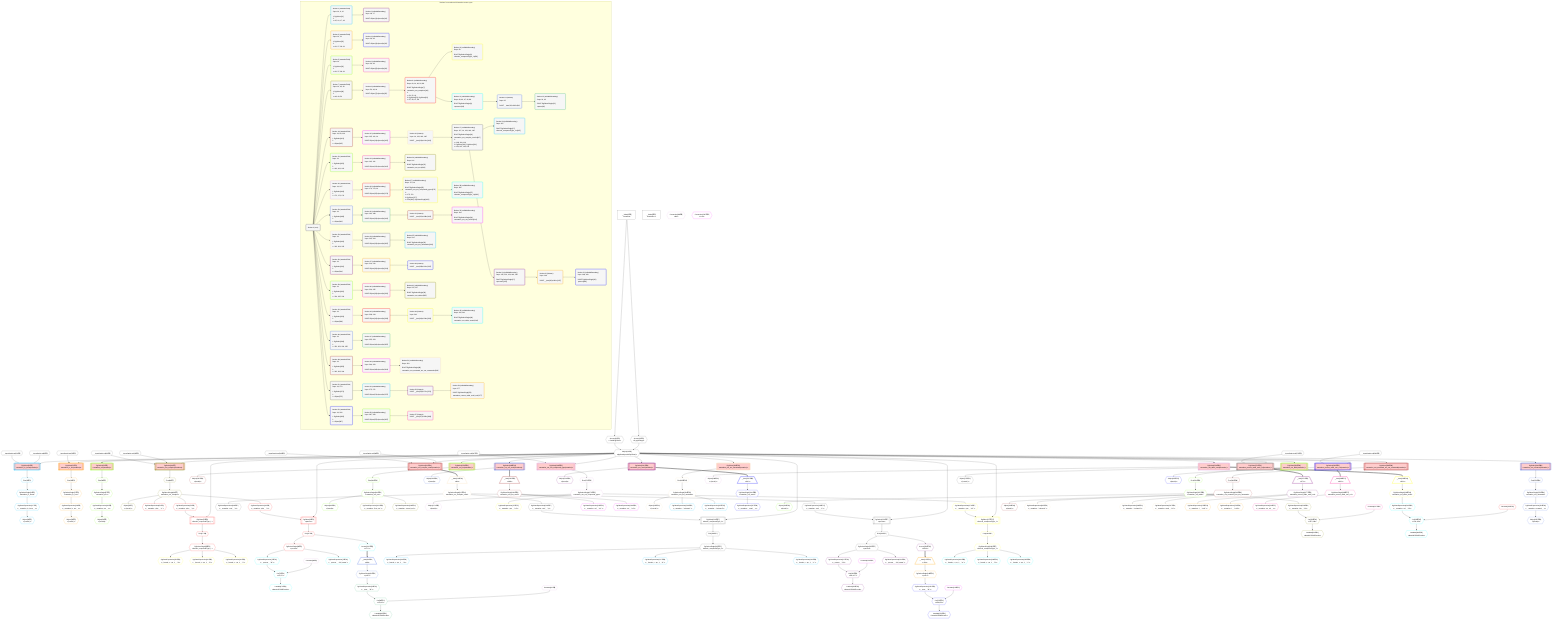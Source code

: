 %%{init: {'themeVariables': { 'fontSize': '12px'}}}%%
graph TD
    classDef path fill:#eee,stroke:#000,color:#000
    classDef plan fill:#fff,stroke-width:1px,color:#000
    classDef itemplan fill:#fff,stroke-width:2px,color:#000
    classDef unbatchedplan fill:#dff,stroke-width:1px,color:#000
    classDef sideeffectplan fill:#fcc,stroke-width:2px,color:#000
    classDef bucket fill:#f6f6f6,color:#000,stroke-width:2px,text-align:left


    %% define steps
    __Value3["__Value[3∈0]<br />ᐸcontextᐳ"]:::plan
    __Value5["__Value[5∈0]<br />ᐸrootValueᐳ"]:::plan
    __InputStaticLeaf9{{"__InputStaticLeaf[9∈0]"}}:::plan
    __InputStaticLeaf10{{"__InputStaticLeaf[10∈0]"}}:::plan
    Access12{{"Access[12∈0]<br />ᐸ3.pgSettingsᐳ"}}:::plan
    Access13{{"Access[13∈0]<br />ᐸ3.withPgClientᐳ"}}:::plan
    Object14{{"Object[14∈0]<br />ᐸ{pgSettings,withPgClient}ᐳ"}}:::plan
    PgSelect11[["PgSelect[11∈1]<br />ᐸmutation_in_inout(mutation)ᐳ"]]:::sideeffectplan
    First15{{"First[15∈1]"}}:::plan
    PgSelectSingle16{{"PgSelectSingle[16∈1]<br />ᐸmutation_in_inoutᐳ"}}:::plan
    PgClassExpression17{{"PgClassExpression[17∈1]<br />ᐸ__mutation_in_inout__.vᐳ"}}:::plan
    Object18{{"Object[18∈1]<br />ᐸ{result}ᐳ"}}:::plan
    __InputStaticLeaf21{{"__InputStaticLeaf[21∈0]"}}:::plan
    PgSelect22[["PgSelect[22∈3]<br />ᐸmutation_in_out(mutation)ᐳ"]]:::sideeffectplan
    First26{{"First[26∈3]"}}:::plan
    PgSelectSingle27{{"PgSelectSingle[27∈3]<br />ᐸmutation_in_outᐳ"}}:::plan
    PgClassExpression28{{"PgClassExpression[28∈3]<br />ᐸ__mutation_in_out__.vᐳ"}}:::plan
    Object29{{"Object[29∈3]<br />ᐸ{result}ᐳ"}}:::plan
    PgSelect32[["PgSelect[32∈5]<br />ᐸmutation_out(mutation)ᐳ"]]:::sideeffectplan
    First36{{"First[36∈5]"}}:::plan
    PgSelectSingle37{{"PgSelectSingle[37∈5]<br />ᐸmutation_outᐳ"}}:::plan
    PgClassExpression38{{"PgClassExpression[38∈5]<br />ᐸ__mutation_out__.vᐳ"}}:::plan
    Object39{{"Object[39∈5]<br />ᐸ{result}ᐳ"}}:::plan
    __InputStaticLeaf42{{"__InputStaticLeaf[42∈0]"}}:::plan
    __InputStaticLeaf43{{"__InputStaticLeaf[43∈0]"}}:::plan
    PgSelect44[["PgSelect[44∈7]<br />ᐸmutation_out_complex(mutation)ᐳ"]]:::sideeffectplan
    First48{{"First[48∈7]"}}:::plan
    PgSelectSingle49{{"PgSelectSingle[49∈7]<br />ᐸmutation_out_complexᐳ"}}:::plan
    Object50{{"Object[50∈7]<br />ᐸ{result}ᐳ"}}:::plan
    PgClassExpression51{{"PgClassExpression[51∈9]<br />ᐸ__mutation...plex__.”x”ᐳ"}}:::plan
    PgClassExpression52{{"PgClassExpression[52∈9]<br />ᐸ__mutation...plex__.”y”ᐳ"}}:::plan
    PgSelect53[["PgSelect[53∈9]<br />ᐸfrmcdc_compoundType_1ᐳ"]]:::plan
    First57{{"First[57∈9]"}}:::plan
    PgSelectSingle58{{"PgSelectSingle[58∈9]<br />ᐸfrmcdc_compoundType_1ᐳ"}}:::plan
    PgClassExpression59{{"PgClassExpression[59∈10]<br />ᐸ__frmcdc_c...pe_1__.”a”ᐳ"}}:::plan
    PgClassExpression60{{"PgClassExpression[60∈10]<br />ᐸ__frmcdc_c...pe_1__.”b”ᐳ"}}:::plan
    PgClassExpression61{{"PgClassExpression[61∈10]<br />ᐸ__frmcdc_c...pe_1__.”c”ᐳ"}}:::plan
    PgClassExpression62{{"PgClassExpression[62∈9]<br />ᐸ__mutation...plex__.”z”ᐳ"}}:::plan
    PgSelect63[["PgSelect[63∈9]<br />ᐸpersonᐳ"]]:::plan
    First67{{"First[67∈9]"}}:::plan
    PgSelectSingle68{{"PgSelectSingle[68∈9]<br />ᐸpersonᐳ"}}:::plan
    Constant69{{"Constant[69∈8]"}}:::plan
    PgClassExpression70{{"PgClassExpression[70∈11]<br />ᐸ__person__.”id”ᐳ"}}:::plan
    List71{{"List[71∈11]<br />ᐸ69,70ᐳ"}}:::plan
    Lambda72{{"Lambda[72∈11]<br />ᐸbase64JSONEncodeᐳ"}}:::plan
    PgClassExpression74{{"PgClassExpression[74∈11]<br />ᐸ__person__...full_name”ᐳ"}}:::plan
    Connection88{{"Connection[88∈8]<br />ᐸ84ᐳ"}}:::plan
    Access292{{"Access[292∈11]<br />ᐸ67.0ᐳ"}}:::plan
    __Item90[/"__Item[90∈12]<br />ᐸ292ᐳ"\]:::itemplan
    PgSelectSingle91{{"PgSelectSingle[91∈12]<br />ᐸpostᐳ"}}:::plan
    Constant92{{"Constant[92∈8]"}}:::plan
    PgClassExpression93{{"PgClassExpression[93∈13]<br />ᐸ__post__.”id”ᐳ"}}:::plan
    List94{{"List[94∈13]<br />ᐸ92,93ᐳ"}}:::plan
    Lambda95{{"Lambda[95∈13]<br />ᐸbase64JSONEncodeᐳ"}}:::plan
    __InputStaticLeaf99{{"__InputStaticLeaf[99∈0]"}}:::plan
    __InputStaticLeaf100{{"__InputStaticLeaf[100∈0]"}}:::plan
    PgSelect101[["PgSelect[101∈14]<br />ᐸmutation_out_complex_setof(mutation)ᐳ"]]:::sideeffectplan
    Object105{{"Object[105∈14]<br />ᐸ{result}ᐳ"}}:::plan
    __Item106[/"__Item[106∈16]<br />ᐸ101ᐳ"\]:::itemplan
    PgSelectSingle107{{"PgSelectSingle[107∈16]<br />ᐸmutation_out_complex_setofᐳ"}}:::plan
    PgClassExpression108{{"PgClassExpression[108∈17]<br />ᐸ__mutation...etof__.”x”ᐳ"}}:::plan
    PgClassExpression109{{"PgClassExpression[109∈17]<br />ᐸ__mutation...etof__.”y”ᐳ"}}:::plan
    PgSelect110[["PgSelect[110∈17]<br />ᐸfrmcdc_compoundType_1ᐳ"]]:::plan
    First114{{"First[114∈17]"}}:::plan
    PgSelectSingle115{{"PgSelectSingle[115∈17]<br />ᐸfrmcdc_compoundType_1ᐳ"}}:::plan
    PgClassExpression116{{"PgClassExpression[116∈18]<br />ᐸ__frmcdc_c...pe_1__.”a”ᐳ"}}:::plan
    PgClassExpression117{{"PgClassExpression[117∈18]<br />ᐸ__frmcdc_c...pe_1__.”b”ᐳ"}}:::plan
    PgClassExpression118{{"PgClassExpression[118∈18]<br />ᐸ__frmcdc_c...pe_1__.”c”ᐳ"}}:::plan
    PgClassExpression119{{"PgClassExpression[119∈17]<br />ᐸ__mutation...etof__.”z”ᐳ"}}:::plan
    PgSelect120[["PgSelect[120∈17]<br />ᐸpersonᐳ"]]:::plan
    First124{{"First[124∈17]"}}:::plan
    PgSelectSingle125{{"PgSelectSingle[125∈17]<br />ᐸpersonᐳ"}}:::plan
    Constant126{{"Constant[126∈15]"}}:::plan
    PgClassExpression127{{"PgClassExpression[127∈19]<br />ᐸ__person__.”id”ᐳ"}}:::plan
    List128{{"List[128∈19]<br />ᐸ126,127ᐳ"}}:::plan
    Lambda129{{"Lambda[129∈19]<br />ᐸbase64JSONEncodeᐳ"}}:::plan
    PgClassExpression131{{"PgClassExpression[131∈19]<br />ᐸ__person__...full_name”ᐳ"}}:::plan
    Connection145{{"Connection[145∈15]<br />ᐸ141ᐳ"}}:::plan
    Access291{{"Access[291∈19]<br />ᐸ124.0ᐳ"}}:::plan
    __Item147[/"__Item[147∈20]<br />ᐸ291ᐳ"\]:::itemplan
    PgSelectSingle148{{"PgSelectSingle[148∈20]<br />ᐸpostᐳ"}}:::plan
    Constant149{{"Constant[149∈15]"}}:::plan
    PgClassExpression150{{"PgClassExpression[150∈21]<br />ᐸ__post__.”id”ᐳ"}}:::plan
    List151{{"List[151∈21]<br />ᐸ149,150ᐳ"}}:::plan
    Lambda152{{"Lambda[152∈21]<br />ᐸbase64JSONEncodeᐳ"}}:::plan
    PgSelect156[["PgSelect[156∈22]<br />ᐸmutation_out_out(mutation)ᐳ"]]:::sideeffectplan
    First160{{"First[160∈22]"}}:::plan
    PgSelectSingle161{{"PgSelectSingle[161∈22]<br />ᐸmutation_out_outᐳ"}}:::plan
    Object162{{"Object[162∈22]<br />ᐸ{result}ᐳ"}}:::plan
    PgClassExpression163{{"PgClassExpression[163∈24]<br />ᐸ__mutation...first_out”ᐳ"}}:::plan
    PgClassExpression164{{"PgClassExpression[164∈24]<br />ᐸ__mutation...econd_out”ᐳ"}}:::plan
    __InputStaticLeaf167{{"__InputStaticLeaf[167∈0]"}}:::plan
    PgSelect168[["PgSelect[168∈25]<br />ᐸmutation_out_out_compound_type(mutation)ᐳ"]]:::sideeffectplan
    First172{{"First[172∈25]"}}:::plan
    PgSelectSingle173{{"PgSelectSingle[173∈25]<br />ᐸmutation_out_out_compound_typeᐳ"}}:::plan
    Object174{{"Object[174∈25]<br />ᐸ{result}ᐳ"}}:::plan
    PgClassExpression175{{"PgClassExpression[175∈27]<br />ᐸ__mutation...ype__.”o1”ᐳ"}}:::plan
    PgClassExpression176{{"PgClassExpression[176∈27]<br />ᐸ__mutation...ype__.”o2”ᐳ"}}:::plan
    PgSelect177[["PgSelect[177∈27]<br />ᐸfrmcdc_compoundType_1ᐳ"]]:::plan
    First181{{"First[181∈27]"}}:::plan
    PgSelectSingle182{{"PgSelectSingle[182∈27]<br />ᐸfrmcdc_compoundType_1ᐳ"}}:::plan
    PgClassExpression183{{"PgClassExpression[183∈28]<br />ᐸ__frmcdc_c...pe_1__.”a”ᐳ"}}:::plan
    PgClassExpression184{{"PgClassExpression[184∈28]<br />ᐸ__frmcdc_c...pe_1__.”b”ᐳ"}}:::plan
    PgClassExpression185{{"PgClassExpression[185∈28]<br />ᐸ__frmcdc_c...pe_1__.”c”ᐳ"}}:::plan
    PgSelect188[["PgSelect[188∈29]<br />ᐸmutation_out_out_setof(mutation)ᐳ"]]:::sideeffectplan
    Object192{{"Object[192∈29]<br />ᐸ{result}ᐳ"}}:::plan
    __Item193[/"__Item[193∈31]<br />ᐸ188ᐳ"\]:::itemplan
    PgSelectSingle194{{"PgSelectSingle[194∈31]<br />ᐸmutation_out_out_setofᐳ"}}:::plan
    PgClassExpression195{{"PgClassExpression[195∈32]<br />ᐸ__mutation...tof__.”o1”ᐳ"}}:::plan
    PgClassExpression196{{"PgClassExpression[196∈32]<br />ᐸ__mutation...tof__.”o2”ᐳ"}}:::plan
    PgSelect199[["PgSelect[199∈33]<br />ᐸmutation_out_out_unnamed(mutation)ᐳ"]]:::sideeffectplan
    First203{{"First[203∈33]"}}:::plan
    PgSelectSingle204{{"PgSelectSingle[204∈33]<br />ᐸmutation_out_out_unnamedᐳ"}}:::plan
    Object205{{"Object[205∈33]<br />ᐸ{result}ᐳ"}}:::plan
    PgClassExpression206{{"PgClassExpression[206∈35]<br />ᐸ__mutation....”column1”ᐳ"}}:::plan
    PgClassExpression207{{"PgClassExpression[207∈35]<br />ᐸ__mutation....”column2”ᐳ"}}:::plan
    PgSelect210[["PgSelect[210∈36]<br />ᐸmutation_out_setof(mutation)ᐳ"]]:::sideeffectplan
    Object214{{"Object[214∈36]<br />ᐸ{result}ᐳ"}}:::plan
    __Item215[/"__Item[215∈38]<br />ᐸ210ᐳ"\]:::itemplan
    PgSelectSingle216{{"PgSelectSingle[216∈38]<br />ᐸmutation_out_setofᐳ"}}:::plan
    PgClassExpression217{{"PgClassExpression[217∈38]<br />ᐸ__mutation..._setof__.vᐳ"}}:::plan
    PgSelect220[["PgSelect[220∈39]<br />ᐸmutation_out_table(mutation)ᐳ"]]:::sideeffectplan
    First224{{"First[224∈39]"}}:::plan
    PgSelectSingle225{{"PgSelectSingle[225∈39]<br />ᐸmutation_out_tableᐳ"}}:::plan
    Object226{{"Object[226∈39]<br />ᐸ{result}ᐳ"}}:::plan
    Constant227{{"Constant[227∈40]"}}:::plan
    PgClassExpression228{{"PgClassExpression[228∈41]<br />ᐸ__mutation...ble__.”id”ᐳ"}}:::plan
    List229{{"List[229∈41]<br />ᐸ227,228ᐳ"}}:::plan
    Lambda230{{"Lambda[230∈41]<br />ᐸbase64JSONEncodeᐳ"}}:::plan
    PgSelect234[["PgSelect[234∈42]<br />ᐸmutation_out_table_setof(mutation)ᐳ"]]:::sideeffectplan
    Object238{{"Object[238∈42]<br />ᐸ{result}ᐳ"}}:::plan
    __Item239[/"__Item[239∈44]<br />ᐸ234ᐳ"\]:::itemplan
    PgSelectSingle240{{"PgSelectSingle[240∈44]<br />ᐸmutation_out_table_setofᐳ"}}:::plan
    Constant241{{"Constant[241∈43]"}}:::plan
    PgClassExpression242{{"PgClassExpression[242∈45]<br />ᐸ__mutation...tof__.”id”ᐳ"}}:::plan
    List243{{"List[243∈45]<br />ᐸ241,242ᐳ"}}:::plan
    Lambda244{{"Lambda[244∈45]<br />ᐸbase64JSONEncodeᐳ"}}:::plan
    PgSelect248[["PgSelect[248∈46]<br />ᐸmutation_out_unnamed(mutation)ᐳ"]]:::sideeffectplan
    First252{{"First[252∈46]"}}:::plan
    PgSelectSingle253{{"PgSelectSingle[253∈46]<br />ᐸmutation_out_unnamedᐳ"}}:::plan
    PgClassExpression254{{"PgClassExpression[254∈46]<br />ᐸ__mutation...nnamed__.vᐳ"}}:::plan
    Object255{{"Object[255∈46]<br />ᐸ{result}ᐳ"}}:::plan
    PgSelect258[["PgSelect[258∈48]<br />ᐸmutation_out_unnamed_out_out_unnamed(mutation)ᐳ"]]:::sideeffectplan
    First262{{"First[262∈48]"}}:::plan
    PgSelectSingle263{{"PgSelectSingle[263∈48]<br />ᐸmutation_out_unnamed_out_out_unnamedᐳ"}}:::plan
    Object264{{"Object[264∈48]<br />ᐸ{result}ᐳ"}}:::plan
    PgClassExpression265{{"PgClassExpression[265∈50]<br />ᐸ__mutation....”column1”ᐳ"}}:::plan
    PgClassExpression266{{"PgClassExpression[266∈50]<br />ᐸ__mutation....”column3”ᐳ"}}:::plan
    PgClassExpression267{{"PgClassExpression[267∈50]<br />ᐸ__mutation...med__.”o2”ᐳ"}}:::plan
    __InputStaticLeaf270{{"__InputStaticLeaf[270∈0]"}}:::plan
    PgSelect271[["PgSelect[271∈51]<br />ᐸmutation_returns_table_multi_col(mutation)ᐳ"]]:::sideeffectplan
    Object275{{"Object[275∈51]<br />ᐸ{result}ᐳ"}}:::plan
    __Item276[/"__Item[276∈53]<br />ᐸ271ᐳ"\]:::itemplan
    PgSelectSingle277{{"PgSelectSingle[277∈53]<br />ᐸmutation_returns_table_multi_colᐳ"}}:::plan
    PgClassExpression278{{"PgClassExpression[278∈54]<br />ᐸ__mutation...l__.”col1”ᐳ"}}:::plan
    PgClassExpression279{{"PgClassExpression[279∈54]<br />ᐸ__mutation...l__.”col2”ᐳ"}}:::plan
    __InputStaticLeaf282{{"__InputStaticLeaf[282∈0]"}}:::plan
    PgSelect283[["PgSelect[283∈55]<br />ᐸmutation_returns_table_one_col(mutation)ᐳ"]]:::sideeffectplan
    Object287{{"Object[287∈55]<br />ᐸ{result}ᐳ"}}:::plan
    __Item288[/"__Item[288∈57]<br />ᐸ283ᐳ"\]:::itemplan
    PgSelectSingle289{{"PgSelectSingle[289∈57]<br />ᐸmutation_returns_table_one_colᐳ"}}:::plan
    PgClassExpression290{{"PgClassExpression[290∈57]<br />ᐸ__mutation...ne_col__.vᐳ"}}:::plan

    %% plan dependencies
    __Value3 --> Access12
    __Value3 --> Access13
    Access12 & Access13 --> Object14
    Object14 & __InputStaticLeaf9 & __InputStaticLeaf10 --> PgSelect11
    PgSelect11 --> First15
    First15 --> PgSelectSingle16
    PgSelectSingle16 --> PgClassExpression17
    PgClassExpression17 --> Object18
    Object14 & __InputStaticLeaf21 --> PgSelect22
    PgSelect22 --> First26
    First26 --> PgSelectSingle27
    PgSelectSingle27 --> PgClassExpression28
    PgClassExpression28 --> Object29
    Object14 --> PgSelect32
    PgSelect32 --> First36
    First36 --> PgSelectSingle37
    PgSelectSingle37 --> PgClassExpression38
    PgClassExpression38 --> Object39
    Object14 & __InputStaticLeaf42 & __InputStaticLeaf43 --> PgSelect44
    PgSelect44 --> First48
    First48 --> PgSelectSingle49
    PgSelectSingle49 --> Object50
    PgSelectSingle49 --> PgClassExpression51
    PgSelectSingle49 --> PgClassExpression52
    Object14 & PgClassExpression52 --> PgSelect53
    PgSelect53 --> First57
    First57 --> PgSelectSingle58
    PgSelectSingle58 --> PgClassExpression59
    PgSelectSingle58 --> PgClassExpression60
    PgSelectSingle58 --> PgClassExpression61
    PgSelectSingle49 --> PgClassExpression62
    Object14 & PgClassExpression62 --> PgSelect63
    PgSelect63 --> First67
    First67 --> PgSelectSingle68
    PgSelectSingle68 --> PgClassExpression70
    Constant69 & PgClassExpression70 --> List71
    List71 --> Lambda72
    PgSelectSingle68 --> PgClassExpression74
    First67 --> Access292
    Access292 ==> __Item90
    __Item90 --> PgSelectSingle91
    PgSelectSingle91 --> PgClassExpression93
    Constant92 & PgClassExpression93 --> List94
    List94 --> Lambda95
    Object14 & __InputStaticLeaf99 & __InputStaticLeaf100 --> PgSelect101
    PgSelect101 --> Object105
    PgSelect101 ==> __Item106
    __Item106 --> PgSelectSingle107
    PgSelectSingle107 --> PgClassExpression108
    PgSelectSingle107 --> PgClassExpression109
    Object14 & PgClassExpression109 --> PgSelect110
    PgSelect110 --> First114
    First114 --> PgSelectSingle115
    PgSelectSingle115 --> PgClassExpression116
    PgSelectSingle115 --> PgClassExpression117
    PgSelectSingle115 --> PgClassExpression118
    PgSelectSingle107 --> PgClassExpression119
    Object14 & PgClassExpression119 --> PgSelect120
    PgSelect120 --> First124
    First124 --> PgSelectSingle125
    PgSelectSingle125 --> PgClassExpression127
    Constant126 & PgClassExpression127 --> List128
    List128 --> Lambda129
    PgSelectSingle125 --> PgClassExpression131
    First124 --> Access291
    Access291 ==> __Item147
    __Item147 --> PgSelectSingle148
    PgSelectSingle148 --> PgClassExpression150
    Constant149 & PgClassExpression150 --> List151
    List151 --> Lambda152
    Object14 --> PgSelect156
    PgSelect156 --> First160
    First160 --> PgSelectSingle161
    PgSelectSingle161 --> Object162
    PgSelectSingle161 --> PgClassExpression163
    PgSelectSingle161 --> PgClassExpression164
    Object14 & __InputStaticLeaf167 --> PgSelect168
    PgSelect168 --> First172
    First172 --> PgSelectSingle173
    PgSelectSingle173 --> Object174
    PgSelectSingle173 --> PgClassExpression175
    PgSelectSingle173 --> PgClassExpression176
    Object14 & PgClassExpression176 --> PgSelect177
    PgSelect177 --> First181
    First181 --> PgSelectSingle182
    PgSelectSingle182 --> PgClassExpression183
    PgSelectSingle182 --> PgClassExpression184
    PgSelectSingle182 --> PgClassExpression185
    Object14 --> PgSelect188
    PgSelect188 --> Object192
    PgSelect188 ==> __Item193
    __Item193 --> PgSelectSingle194
    PgSelectSingle194 --> PgClassExpression195
    PgSelectSingle194 --> PgClassExpression196
    Object14 --> PgSelect199
    PgSelect199 --> First203
    First203 --> PgSelectSingle204
    PgSelectSingle204 --> Object205
    PgSelectSingle204 --> PgClassExpression206
    PgSelectSingle204 --> PgClassExpression207
    Object14 --> PgSelect210
    PgSelect210 --> Object214
    PgSelect210 ==> __Item215
    __Item215 --> PgSelectSingle216
    PgSelectSingle216 --> PgClassExpression217
    Object14 --> PgSelect220
    PgSelect220 --> First224
    First224 --> PgSelectSingle225
    PgSelectSingle225 --> Object226
    PgSelectSingle225 --> PgClassExpression228
    Constant227 & PgClassExpression228 --> List229
    List229 --> Lambda230
    Object14 --> PgSelect234
    PgSelect234 --> Object238
    PgSelect234 ==> __Item239
    __Item239 --> PgSelectSingle240
    PgSelectSingle240 --> PgClassExpression242
    Constant241 & PgClassExpression242 --> List243
    List243 --> Lambda244
    Object14 --> PgSelect248
    PgSelect248 --> First252
    First252 --> PgSelectSingle253
    PgSelectSingle253 --> PgClassExpression254
    PgClassExpression254 --> Object255
    Object14 --> PgSelect258
    PgSelect258 --> First262
    First262 --> PgSelectSingle263
    PgSelectSingle263 --> Object264
    PgSelectSingle263 --> PgClassExpression265
    PgSelectSingle263 --> PgClassExpression266
    PgSelectSingle263 --> PgClassExpression267
    Object14 & __InputStaticLeaf270 --> PgSelect271
    PgSelect271 --> Object275
    PgSelect271 ==> __Item276
    __Item276 --> PgSelectSingle277
    PgSelectSingle277 --> PgClassExpression278
    PgSelectSingle277 --> PgClassExpression279
    Object14 & __InputStaticLeaf282 --> PgSelect283
    PgSelect283 --> Object287
    PgSelect283 ==> __Item288
    __Item288 --> PgSelectSingle289
    PgSelectSingle289 --> PgClassExpression290

    subgraph "Buckets for mutations/v4/mutation-return-types"
    Bucket0("Bucket 0 (root)"):::bucket
    classDef bucket0 stroke:#696969
    class Bucket0,__Value3,__Value5,__InputStaticLeaf9,__InputStaticLeaf10,Access12,Access13,Object14,__InputStaticLeaf21,__InputStaticLeaf42,__InputStaticLeaf43,__InputStaticLeaf99,__InputStaticLeaf100,__InputStaticLeaf167,__InputStaticLeaf270,__InputStaticLeaf282 bucket0
    Bucket1("Bucket 1 (mutationField)<br />Deps: 14, 9, 10<br /><br />1: PgSelect[11]<br />2: <br />ᐳ: 15, 16, 17, 18"):::bucket
    classDef bucket1 stroke:#00bfff
    class Bucket1,PgSelect11,First15,PgSelectSingle16,PgClassExpression17,Object18 bucket1
    Bucket2("Bucket 2 (nullableBoundary)<br />Deps: 18, 17<br /><br />ROOT Object{1}ᐸ{result}ᐳ[18]"):::bucket
    classDef bucket2 stroke:#7f007f
    class Bucket2 bucket2
    Bucket3("Bucket 3 (mutationField)<br />Deps: 14, 21<br /><br />1: PgSelect[22]<br />2: <br />ᐳ: 26, 27, 28, 29"):::bucket
    classDef bucket3 stroke:#ffa500
    class Bucket3,PgSelect22,First26,PgSelectSingle27,PgClassExpression28,Object29 bucket3
    Bucket4("Bucket 4 (nullableBoundary)<br />Deps: 29, 28<br /><br />ROOT Object{3}ᐸ{result}ᐳ[29]"):::bucket
    classDef bucket4 stroke:#0000ff
    class Bucket4 bucket4
    Bucket5("Bucket 5 (mutationField)<br />Deps: 14<br /><br />1: PgSelect[32]<br />2: <br />ᐳ: 36, 37, 38, 39"):::bucket
    classDef bucket5 stroke:#7fff00
    class Bucket5,PgSelect32,First36,PgSelectSingle37,PgClassExpression38,Object39 bucket5
    Bucket6("Bucket 6 (nullableBoundary)<br />Deps: 39, 38<br /><br />ROOT Object{5}ᐸ{result}ᐳ[39]"):::bucket
    classDef bucket6 stroke:#ff1493
    class Bucket6 bucket6
    Bucket7("Bucket 7 (mutationField)<br />Deps: 14, 42, 43<br /><br />1: PgSelect[44]<br />2: <br />ᐳ: 48, 49, 50"):::bucket
    classDef bucket7 stroke:#808000
    class Bucket7,PgSelect44,First48,PgSelectSingle49,Object50 bucket7
    Bucket8("Bucket 8 (nullableBoundary)<br />Deps: 50, 49, 14<br /><br />ROOT Object{7}ᐸ{result}ᐳ[50]"):::bucket
    classDef bucket8 stroke:#dda0dd
    class Bucket8,Constant69,Connection88,Constant92 bucket8
    Bucket9("Bucket 9 (nullableBoundary)<br />Deps: 49, 14, 69, 92, 88<br /><br />ROOT PgSelectSingle{7}ᐸmutation_out_complexᐳ[49]<br />1: <br />ᐳ: 51, 52, 62<br />2: PgSelect[53], PgSelect[63]<br />ᐳ: 57, 58, 67, 68"):::bucket
    classDef bucket9 stroke:#ff0000
    class Bucket9,PgClassExpression51,PgClassExpression52,PgSelect53,First57,PgSelectSingle58,PgClassExpression62,PgSelect63,First67,PgSelectSingle68 bucket9
    Bucket10("Bucket 10 (nullableBoundary)<br />Deps: 58<br /><br />ROOT PgSelectSingle{9}ᐸfrmcdc_compoundType_1ᐳ[58]"):::bucket
    classDef bucket10 stroke:#ffff00
    class Bucket10,PgClassExpression59,PgClassExpression60,PgClassExpression61 bucket10
    Bucket11("Bucket 11 (nullableBoundary)<br />Deps: 68, 69, 67, 92, 88<br /><br />ROOT PgSelectSingle{9}ᐸpersonᐳ[68]"):::bucket
    classDef bucket11 stroke:#00ffff
    class Bucket11,PgClassExpression70,List71,Lambda72,PgClassExpression74,Access292 bucket11
    Bucket12("Bucket 12 (listItem)<br />Deps: 92<br /><br />ROOT __Item{12}ᐸ292ᐳ[90]"):::bucket
    classDef bucket12 stroke:#4169e1
    class Bucket12,__Item90,PgSelectSingle91 bucket12
    Bucket13("Bucket 13 (nullableBoundary)<br />Deps: 91, 92<br /><br />ROOT PgSelectSingle{12}ᐸpostᐳ[91]"):::bucket
    classDef bucket13 stroke:#3cb371
    class Bucket13,PgClassExpression93,List94,Lambda95 bucket13
    Bucket14("Bucket 14 (mutationField)<br />Deps: 14, 99, 100<br /><br />1: PgSelect[101]<br />2: <br />ᐳ: Object[105]"):::bucket
    classDef bucket14 stroke:#a52a2a
    class Bucket14,PgSelect101,Object105 bucket14
    Bucket15("Bucket 15 (nullableBoundary)<br />Deps: 105, 101, 14<br /><br />ROOT Object{14}ᐸ{result}ᐳ[105]"):::bucket
    classDef bucket15 stroke:#ff00ff
    class Bucket15,Constant126,Connection145,Constant149 bucket15
    Bucket16("Bucket 16 (listItem)<br />Deps: 14, 126, 149, 145<br /><br />ROOT __Item{16}ᐸ101ᐳ[106]"):::bucket
    classDef bucket16 stroke:#f5deb3
    class Bucket16,__Item106,PgSelectSingle107 bucket16
    Bucket17("Bucket 17 (nullableBoundary)<br />Deps: 107, 14, 126, 149, 145<br /><br />ROOT PgSelectSingle{16}ᐸmutation_out_complex_setofᐳ[107]<br />1: <br />ᐳ: 108, 109, 119<br />2: PgSelect[110], PgSelect[120]<br />ᐳ: 114, 115, 124, 125"):::bucket
    classDef bucket17 stroke:#696969
    class Bucket17,PgClassExpression108,PgClassExpression109,PgSelect110,First114,PgSelectSingle115,PgClassExpression119,PgSelect120,First124,PgSelectSingle125 bucket17
    Bucket18("Bucket 18 (nullableBoundary)<br />Deps: 115<br /><br />ROOT PgSelectSingle{17}ᐸfrmcdc_compoundType_1ᐳ[115]"):::bucket
    classDef bucket18 stroke:#00bfff
    class Bucket18,PgClassExpression116,PgClassExpression117,PgClassExpression118 bucket18
    Bucket19("Bucket 19 (nullableBoundary)<br />Deps: 125, 126, 124, 149, 145<br /><br />ROOT PgSelectSingle{17}ᐸpersonᐳ[125]"):::bucket
    classDef bucket19 stroke:#7f007f
    class Bucket19,PgClassExpression127,List128,Lambda129,PgClassExpression131,Access291 bucket19
    Bucket20("Bucket 20 (listItem)<br />Deps: 149<br /><br />ROOT __Item{20}ᐸ291ᐳ[147]"):::bucket
    classDef bucket20 stroke:#ffa500
    class Bucket20,__Item147,PgSelectSingle148 bucket20
    Bucket21("Bucket 21 (nullableBoundary)<br />Deps: 148, 149<br /><br />ROOT PgSelectSingle{20}ᐸpostᐳ[148]"):::bucket
    classDef bucket21 stroke:#0000ff
    class Bucket21,PgClassExpression150,List151,Lambda152 bucket21
    Bucket22("Bucket 22 (mutationField)<br />Deps: 14<br /><br />1: PgSelect[156]<br />2: <br />ᐳ: 160, 161, 162"):::bucket
    classDef bucket22 stroke:#7fff00
    class Bucket22,PgSelect156,First160,PgSelectSingle161,Object162 bucket22
    Bucket23("Bucket 23 (nullableBoundary)<br />Deps: 162, 161<br /><br />ROOT Object{22}ᐸ{result}ᐳ[162]"):::bucket
    classDef bucket23 stroke:#ff1493
    class Bucket23 bucket23
    Bucket24("Bucket 24 (nullableBoundary)<br />Deps: 161<br /><br />ROOT PgSelectSingle{22}ᐸmutation_out_outᐳ[161]"):::bucket
    classDef bucket24 stroke:#808000
    class Bucket24,PgClassExpression163,PgClassExpression164 bucket24
    Bucket25("Bucket 25 (mutationField)<br />Deps: 14, 167<br /><br />1: PgSelect[168]<br />2: <br />ᐳ: 172, 173, 174"):::bucket
    classDef bucket25 stroke:#dda0dd
    class Bucket25,PgSelect168,First172,PgSelectSingle173,Object174 bucket25
    Bucket26("Bucket 26 (nullableBoundary)<br />Deps: 174, 173, 14<br /><br />ROOT Object{25}ᐸ{result}ᐳ[174]"):::bucket
    classDef bucket26 stroke:#ff0000
    class Bucket26 bucket26
    Bucket27("Bucket 27 (nullableBoundary)<br />Deps: 173, 14<br /><br />ROOT PgSelectSingle{25}ᐸmutation_out_out_compound_typeᐳ[173]<br />1: <br />ᐳ: 175, 176<br />2: PgSelect[177]<br />ᐳ: First[181], PgSelectSingle[182]"):::bucket
    classDef bucket27 stroke:#ffff00
    class Bucket27,PgClassExpression175,PgClassExpression176,PgSelect177,First181,PgSelectSingle182 bucket27
    Bucket28("Bucket 28 (nullableBoundary)<br />Deps: 182<br /><br />ROOT PgSelectSingle{27}ᐸfrmcdc_compoundType_1ᐳ[182]"):::bucket
    classDef bucket28 stroke:#00ffff
    class Bucket28,PgClassExpression183,PgClassExpression184,PgClassExpression185 bucket28
    Bucket29("Bucket 29 (mutationField)<br />Deps: 14<br /><br />1: PgSelect[188]<br />2: <br />ᐳ: Object[192]"):::bucket
    classDef bucket29 stroke:#4169e1
    class Bucket29,PgSelect188,Object192 bucket29
    Bucket30("Bucket 30 (nullableBoundary)<br />Deps: 192, 188<br /><br />ROOT Object{29}ᐸ{result}ᐳ[192]"):::bucket
    classDef bucket30 stroke:#3cb371
    class Bucket30 bucket30
    Bucket31("Bucket 31 (listItem)<br />ROOT __Item{31}ᐸ188ᐳ[193]"):::bucket
    classDef bucket31 stroke:#a52a2a
    class Bucket31,__Item193,PgSelectSingle194 bucket31
    Bucket32("Bucket 32 (nullableBoundary)<br />Deps: 194<br /><br />ROOT PgSelectSingle{31}ᐸmutation_out_out_setofᐳ[194]"):::bucket
    classDef bucket32 stroke:#ff00ff
    class Bucket32,PgClassExpression195,PgClassExpression196 bucket32
    Bucket33("Bucket 33 (mutationField)<br />Deps: 14<br /><br />1: PgSelect[199]<br />2: <br />ᐳ: 203, 204, 205"):::bucket
    classDef bucket33 stroke:#f5deb3
    class Bucket33,PgSelect199,First203,PgSelectSingle204,Object205 bucket33
    Bucket34("Bucket 34 (nullableBoundary)<br />Deps: 205, 204<br /><br />ROOT Object{33}ᐸ{result}ᐳ[205]"):::bucket
    classDef bucket34 stroke:#696969
    class Bucket34 bucket34
    Bucket35("Bucket 35 (nullableBoundary)<br />Deps: 204<br /><br />ROOT PgSelectSingle{33}ᐸmutation_out_out_unnamedᐳ[204]"):::bucket
    classDef bucket35 stroke:#00bfff
    class Bucket35,PgClassExpression206,PgClassExpression207 bucket35
    Bucket36("Bucket 36 (mutationField)<br />Deps: 14<br /><br />1: PgSelect[210]<br />2: <br />ᐳ: Object[214]"):::bucket
    classDef bucket36 stroke:#7f007f
    class Bucket36,PgSelect210,Object214 bucket36
    Bucket37("Bucket 37 (nullableBoundary)<br />Deps: 214, 210<br /><br />ROOT Object{36}ᐸ{result}ᐳ[214]"):::bucket
    classDef bucket37 stroke:#ffa500
    class Bucket37 bucket37
    Bucket38("Bucket 38 (listItem)<br />ROOT __Item{38}ᐸ210ᐳ[215]"):::bucket
    classDef bucket38 stroke:#0000ff
    class Bucket38,__Item215,PgSelectSingle216,PgClassExpression217 bucket38
    Bucket39("Bucket 39 (mutationField)<br />Deps: 14<br /><br />1: PgSelect[220]<br />2: <br />ᐳ: 224, 225, 226"):::bucket
    classDef bucket39 stroke:#7fff00
    class Bucket39,PgSelect220,First224,PgSelectSingle225,Object226 bucket39
    Bucket40("Bucket 40 (nullableBoundary)<br />Deps: 226, 225<br /><br />ROOT Object{39}ᐸ{result}ᐳ[226]"):::bucket
    classDef bucket40 stroke:#ff1493
    class Bucket40,Constant227 bucket40
    Bucket41("Bucket 41 (nullableBoundary)<br />Deps: 225, 227<br /><br />ROOT PgSelectSingle{39}ᐸmutation_out_tableᐳ[225]"):::bucket
    classDef bucket41 stroke:#808000
    class Bucket41,PgClassExpression228,List229,Lambda230 bucket41
    Bucket42("Bucket 42 (mutationField)<br />Deps: 14<br /><br />1: PgSelect[234]<br />2: <br />ᐳ: Object[238]"):::bucket
    classDef bucket42 stroke:#dda0dd
    class Bucket42,PgSelect234,Object238 bucket42
    Bucket43("Bucket 43 (nullableBoundary)<br />Deps: 238, 234<br /><br />ROOT Object{42}ᐸ{result}ᐳ[238]"):::bucket
    classDef bucket43 stroke:#ff0000
    class Bucket43,Constant241 bucket43
    Bucket44("Bucket 44 (listItem)<br />Deps: 241<br /><br />ROOT __Item{44}ᐸ234ᐳ[239]"):::bucket
    classDef bucket44 stroke:#ffff00
    class Bucket44,__Item239,PgSelectSingle240 bucket44
    Bucket45("Bucket 45 (nullableBoundary)<br />Deps: 240, 241<br /><br />ROOT PgSelectSingle{44}ᐸmutation_out_table_setofᐳ[240]"):::bucket
    classDef bucket45 stroke:#00ffff
    class Bucket45,PgClassExpression242,List243,Lambda244 bucket45
    Bucket46("Bucket 46 (mutationField)<br />Deps: 14<br /><br />1: PgSelect[248]<br />2: <br />ᐳ: 252, 253, 254, 255"):::bucket
    classDef bucket46 stroke:#4169e1
    class Bucket46,PgSelect248,First252,PgSelectSingle253,PgClassExpression254,Object255 bucket46
    Bucket47("Bucket 47 (nullableBoundary)<br />Deps: 255, 254<br /><br />ROOT Object{46}ᐸ{result}ᐳ[255]"):::bucket
    classDef bucket47 stroke:#3cb371
    class Bucket47 bucket47
    Bucket48("Bucket 48 (mutationField)<br />Deps: 14<br /><br />1: PgSelect[258]<br />2: <br />ᐳ: 262, 263, 264"):::bucket
    classDef bucket48 stroke:#a52a2a
    class Bucket48,PgSelect258,First262,PgSelectSingle263,Object264 bucket48
    Bucket49("Bucket 49 (nullableBoundary)<br />Deps: 264, 263<br /><br />ROOT Object{48}ᐸ{result}ᐳ[264]"):::bucket
    classDef bucket49 stroke:#ff00ff
    class Bucket49 bucket49
    Bucket50("Bucket 50 (nullableBoundary)<br />Deps: 263<br /><br />ROOT PgSelectSingle{48}ᐸmutation_out_unnamed_out_out_unnamedᐳ[263]"):::bucket
    classDef bucket50 stroke:#f5deb3
    class Bucket50,PgClassExpression265,PgClassExpression266,PgClassExpression267 bucket50
    Bucket51("Bucket 51 (mutationField)<br />Deps: 14, 270<br /><br />1: PgSelect[271]<br />2: <br />ᐳ: Object[275]"):::bucket
    classDef bucket51 stroke:#696969
    class Bucket51,PgSelect271,Object275 bucket51
    Bucket52("Bucket 52 (nullableBoundary)<br />Deps: 275, 271<br /><br />ROOT Object{51}ᐸ{result}ᐳ[275]"):::bucket
    classDef bucket52 stroke:#00bfff
    class Bucket52 bucket52
    Bucket53("Bucket 53 (listItem)<br />ROOT __Item{53}ᐸ271ᐳ[276]"):::bucket
    classDef bucket53 stroke:#7f007f
    class Bucket53,__Item276,PgSelectSingle277 bucket53
    Bucket54("Bucket 54 (nullableBoundary)<br />Deps: 277<br /><br />ROOT PgSelectSingle{53}ᐸmutation_returns_table_multi_colᐳ[277]"):::bucket
    classDef bucket54 stroke:#ffa500
    class Bucket54,PgClassExpression278,PgClassExpression279 bucket54
    Bucket55("Bucket 55 (mutationField)<br />Deps: 14, 282<br /><br />1: PgSelect[283]<br />2: <br />ᐳ: Object[287]"):::bucket
    classDef bucket55 stroke:#0000ff
    class Bucket55,PgSelect283,Object287 bucket55
    Bucket56("Bucket 56 (nullableBoundary)<br />Deps: 287, 283<br /><br />ROOT Object{55}ᐸ{result}ᐳ[287]"):::bucket
    classDef bucket56 stroke:#7fff00
    class Bucket56 bucket56
    Bucket57("Bucket 57 (listItem)<br />ROOT __Item{57}ᐸ283ᐳ[288]"):::bucket
    classDef bucket57 stroke:#ff1493
    class Bucket57,__Item288,PgSelectSingle289,PgClassExpression290 bucket57
    Bucket0 --> Bucket1 & Bucket3 & Bucket5 & Bucket7 & Bucket14 & Bucket22 & Bucket25 & Bucket29 & Bucket33 & Bucket36 & Bucket39 & Bucket42 & Bucket46 & Bucket48 & Bucket51 & Bucket55
    Bucket1 --> Bucket2
    Bucket3 --> Bucket4
    Bucket5 --> Bucket6
    Bucket7 --> Bucket8
    Bucket8 --> Bucket9
    Bucket9 --> Bucket10 & Bucket11
    Bucket11 --> Bucket12
    Bucket12 --> Bucket13
    Bucket14 --> Bucket15
    Bucket15 --> Bucket16
    Bucket16 --> Bucket17
    Bucket17 --> Bucket18 & Bucket19
    Bucket19 --> Bucket20
    Bucket20 --> Bucket21
    Bucket22 --> Bucket23
    Bucket23 --> Bucket24
    Bucket25 --> Bucket26
    Bucket26 --> Bucket27
    Bucket27 --> Bucket28
    Bucket29 --> Bucket30
    Bucket30 --> Bucket31
    Bucket31 --> Bucket32
    Bucket33 --> Bucket34
    Bucket34 --> Bucket35
    Bucket36 --> Bucket37
    Bucket37 --> Bucket38
    Bucket39 --> Bucket40
    Bucket40 --> Bucket41
    Bucket42 --> Bucket43
    Bucket43 --> Bucket44
    Bucket44 --> Bucket45
    Bucket46 --> Bucket47
    Bucket48 --> Bucket49
    Bucket49 --> Bucket50
    Bucket51 --> Bucket52
    Bucket52 --> Bucket53
    Bucket53 --> Bucket54
    Bucket55 --> Bucket56
    Bucket56 --> Bucket57
    end